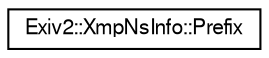 digraph "Graphical Class Hierarchy"
{
  edge [fontname="FreeSans",fontsize="10",labelfontname="FreeSans",labelfontsize="10"];
  node [fontname="FreeSans",fontsize="10",shape=record];
  rankdir="LR";
  Node1 [label="Exiv2::XmpNsInfo::Prefix",height=0.2,width=0.4,color="black", fillcolor="white", style="filled",URL="$structExiv2_1_1XmpNsInfo_1_1Prefix.html",tooltip="For comparison with prefix. "];
}
